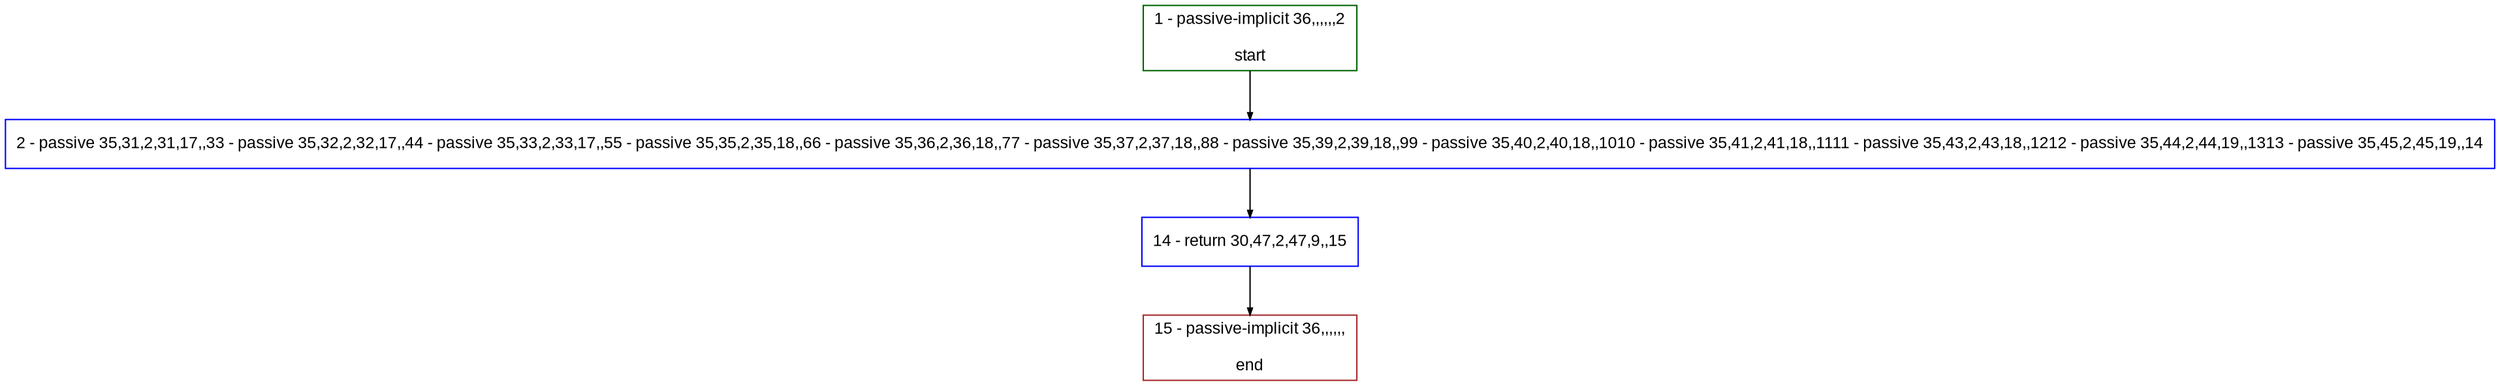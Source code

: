 digraph "" {
  graph [bgcolor="white", fillcolor="#FFFFCC", pack="true", packmode="clust", fontname="Arial", label="", fontsize="12", compound="true", style="rounded,filled"];
  node [node_initialized="no", fillcolor="white", fontname="Arial", label="", color="grey", fontsize="12", fixedsize="false", compound="true", shape="rectangle", style="filled"];
  edge [arrowtail="none", lhead="", fontcolor="black", fontname="Arial", label="", color="black", fontsize="12", arrowhead="normal", arrowsize="0.5", compound="true", ltail="", dir="forward"];
  __N1 [fillcolor="#ffffff", label="2 - passive 35,31,2,31,17,,33 - passive 35,32,2,32,17,,44 - passive 35,33,2,33,17,,55 - passive 35,35,2,35,18,,66 - passive 35,36,2,36,18,,77 - passive 35,37,2,37,18,,88 - passive 35,39,2,39,18,,99 - passive 35,40,2,40,18,,1010 - passive 35,41,2,41,18,,1111 - passive 35,43,2,43,18,,1212 - passive 35,44,2,44,19,,1313 - passive 35,45,2,45,19,,14", color="#0000ff", shape="box", style="filled"];
  __N2 [fillcolor="#ffffff", label="1 - passive-implicit 36,,,,,,2\n\nstart", color="#006400", shape="box", style="filled"];
  __N3 [fillcolor="#ffffff", label="14 - return 30,47,2,47,9,,15", color="#0000ff", shape="box", style="filled"];
  __N4 [fillcolor="#ffffff", label="15 - passive-implicit 36,,,,,,\n\nend", color="#a52a2a", shape="box", style="filled"];
  __N2 -> __N1 [arrowtail="none", color="#000000", label="", arrowhead="normal", dir="forward"];
  __N1 -> __N3 [arrowtail="none", color="#000000", label="", arrowhead="normal", dir="forward"];
  __N3 -> __N4 [arrowtail="none", color="#000000", label="", arrowhead="normal", dir="forward"];
}
